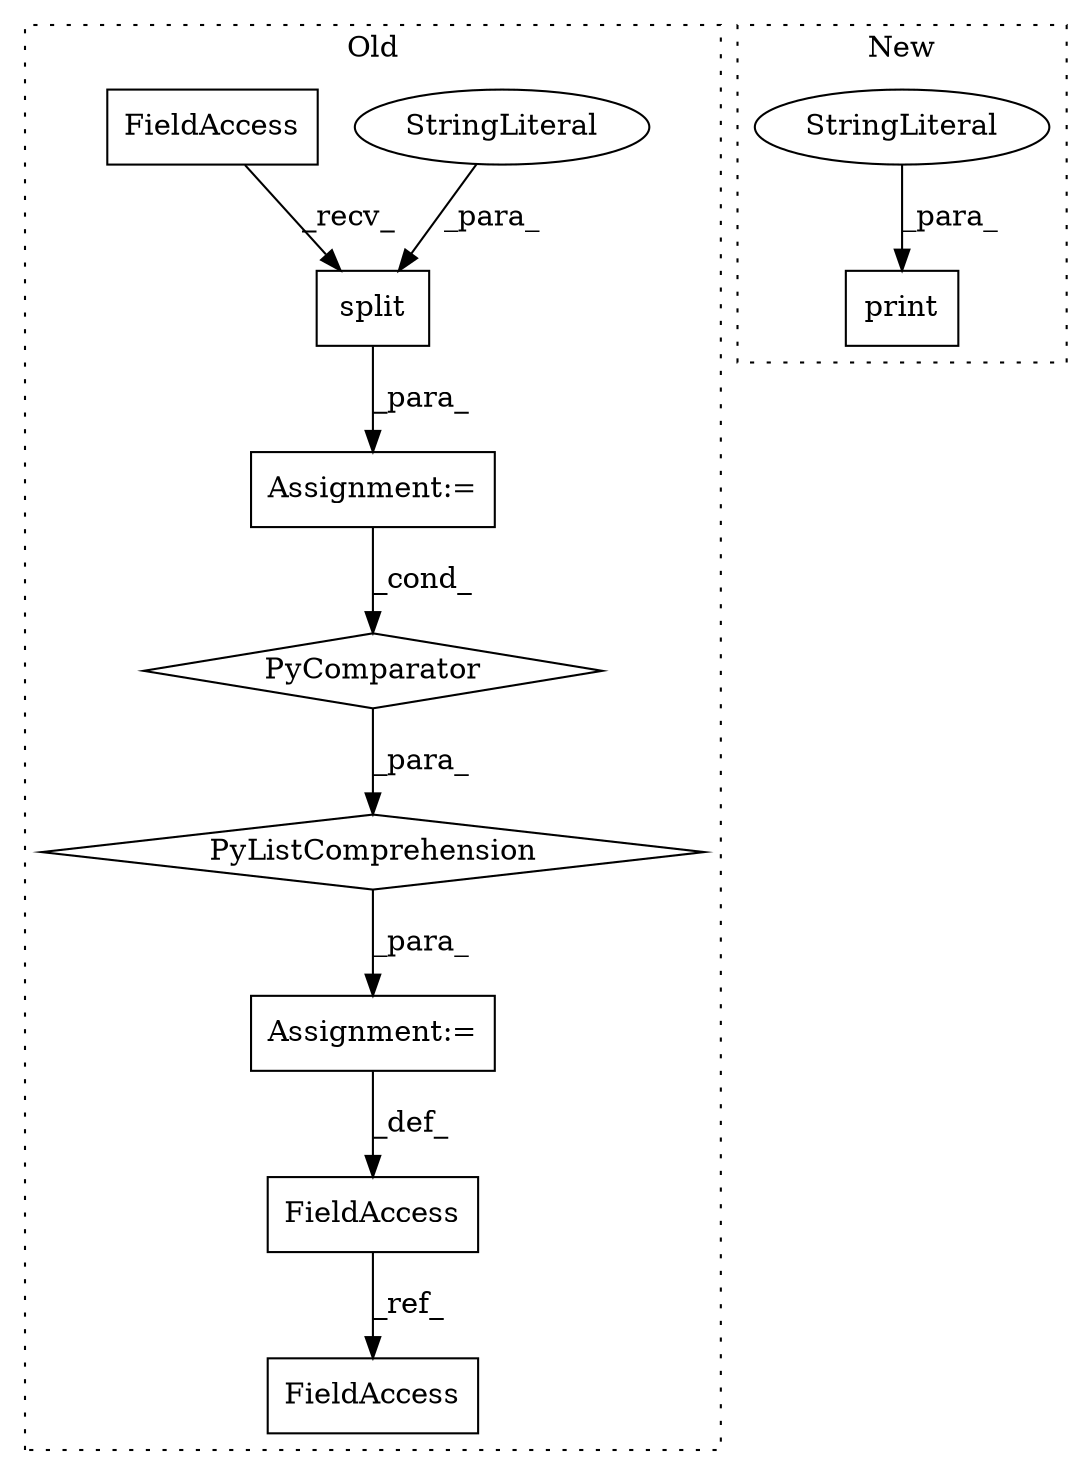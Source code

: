 digraph G {
subgraph cluster0 {
1 [label="PyListComprehension" a="109" s="25778" l="135" shape="diamond"];
3 [label="PyComparator" a="113" s="25875" l="30" shape="diamond"];
4 [label="Assignment:=" a="7" s="25875" l="30" shape="box"];
5 [label="Assignment:=" a="7" s="25760" l="18" shape="box"];
7 [label="FieldAccess" a="22" s="25751" l="9" shape="box"];
8 [label="FieldAccess" a="22" s="25931" l="9" shape="box"];
9 [label="split" a="32" s="25886,25895" l="6,1" shape="box"];
10 [label="StringLiteral" a="45" s="25892" l="3" shape="ellipse"];
11 [label="FieldAccess" a="22" s="25882" l="3" shape="box"];
label = "Old";
style="dotted";
}
subgraph cluster1 {
2 [label="print" a="32" s="24705,24743" l="6,1" shape="box"];
6 [label="StringLiteral" a="45" s="24711" l="32" shape="ellipse"];
label = "New";
style="dotted";
}
1 -> 5 [label="_para_"];
3 -> 1 [label="_para_"];
4 -> 3 [label="_cond_"];
5 -> 7 [label="_def_"];
6 -> 2 [label="_para_"];
7 -> 8 [label="_ref_"];
9 -> 4 [label="_para_"];
10 -> 9 [label="_para_"];
11 -> 9 [label="_recv_"];
}